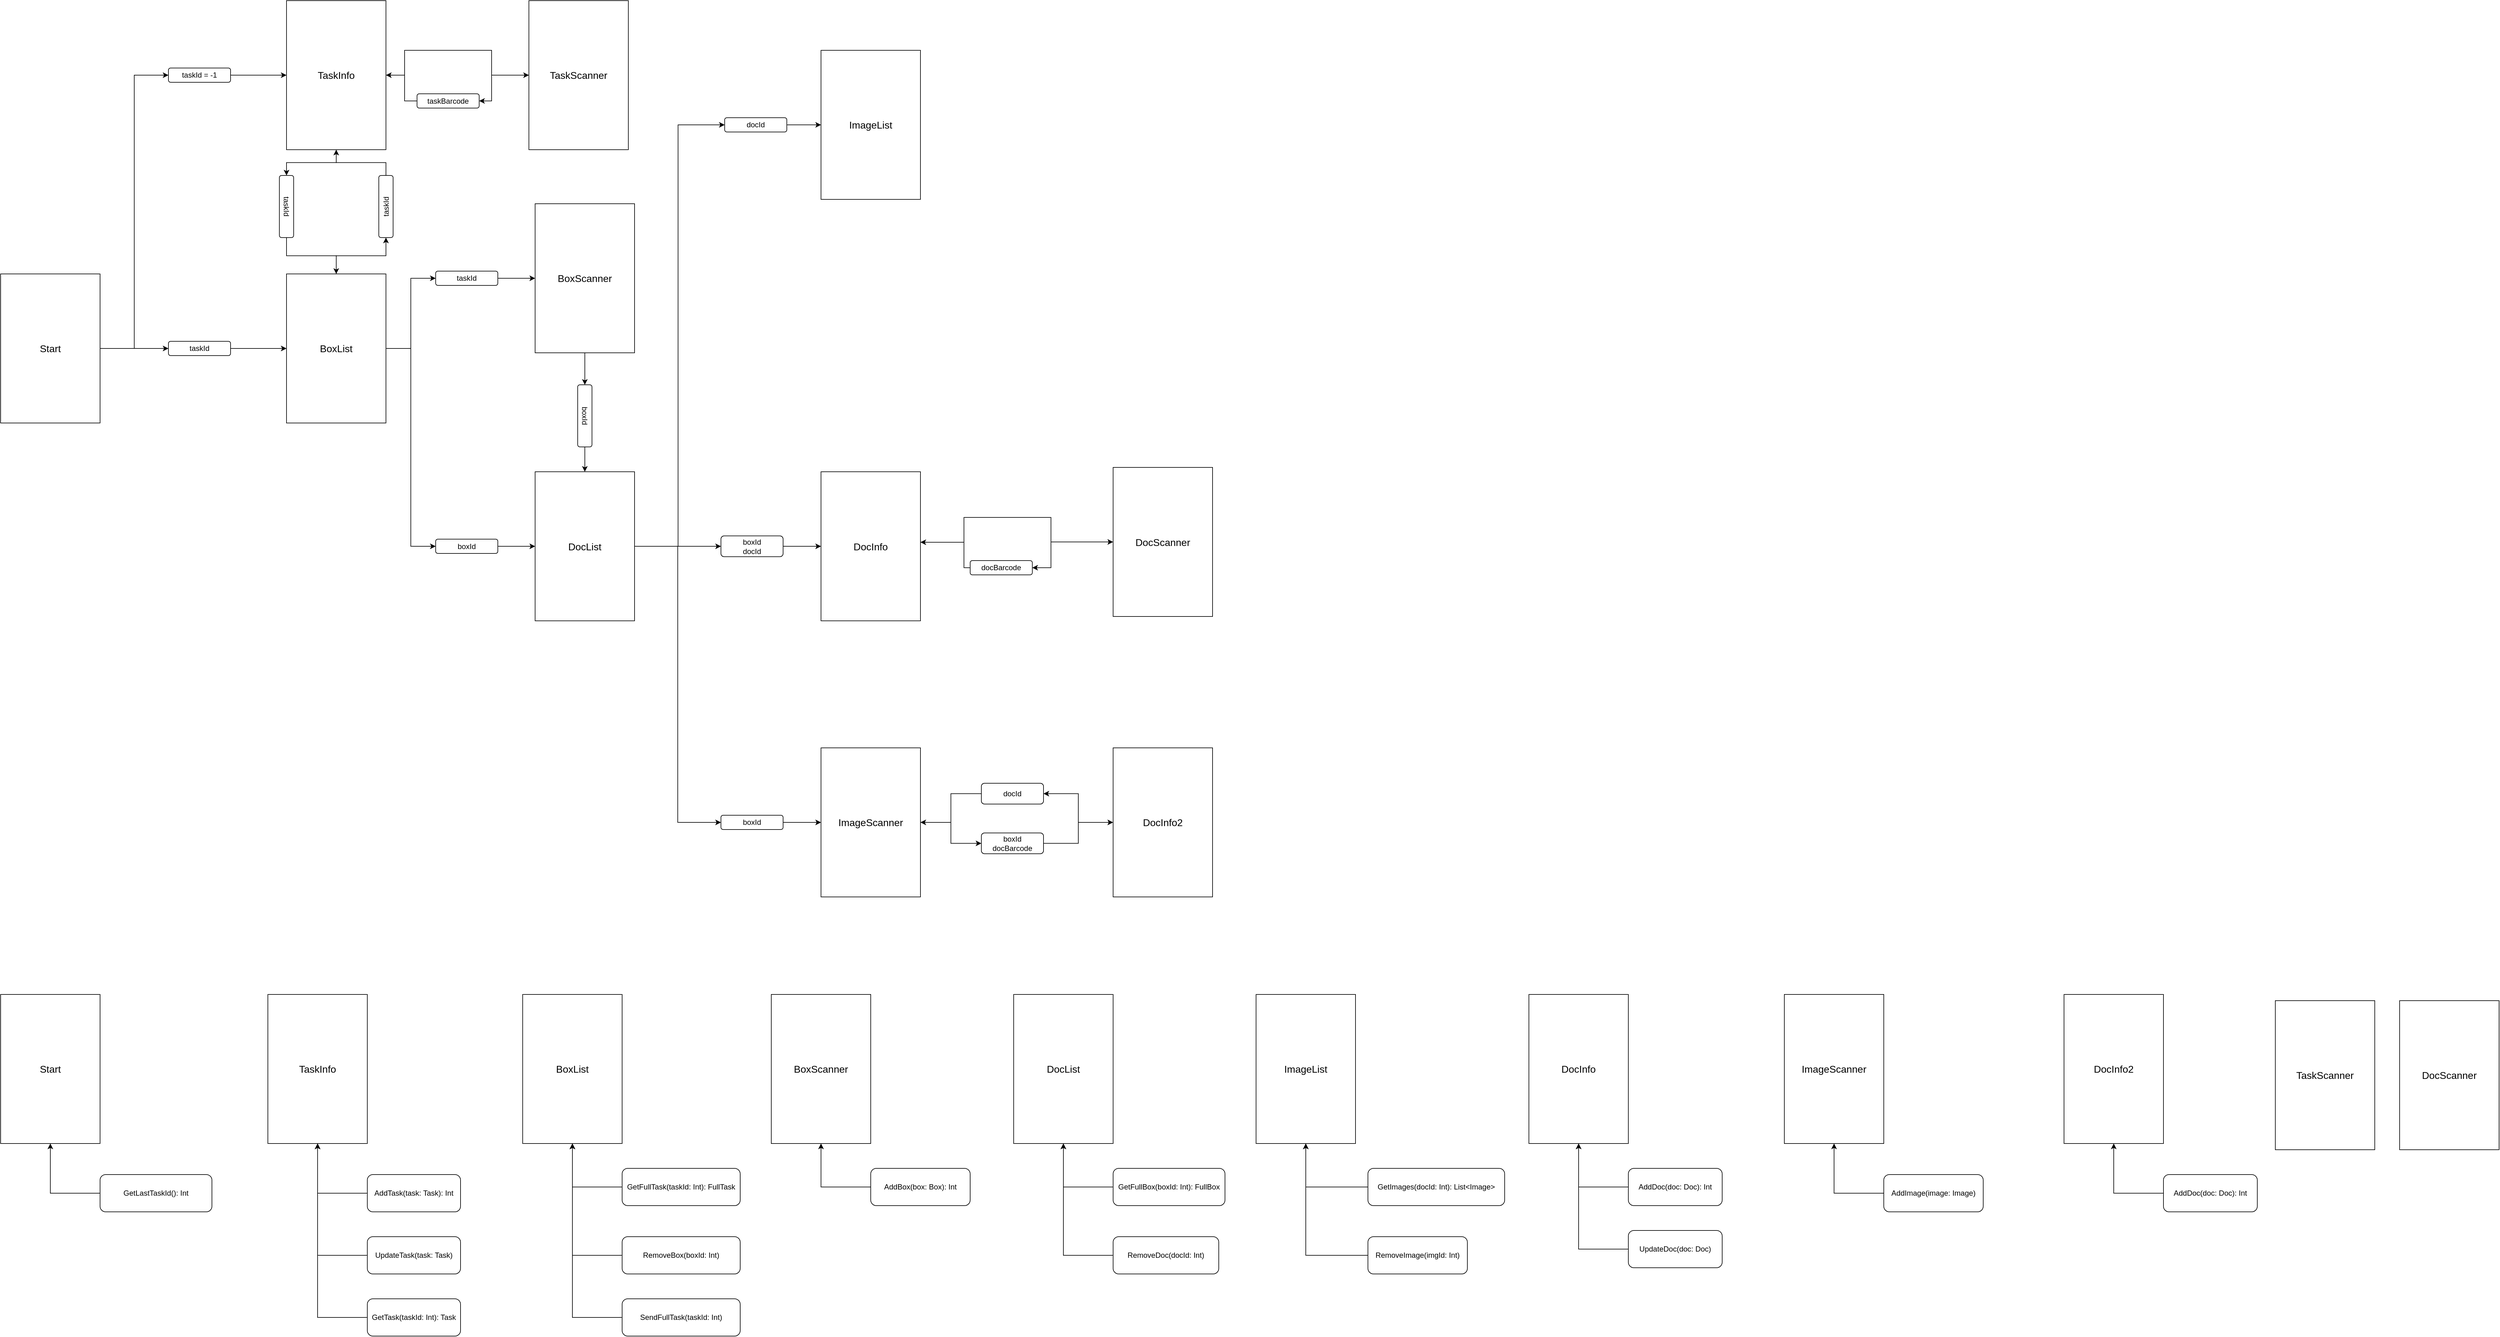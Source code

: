 <mxfile version="21.1.2" type="device">
  <diagram name="Страница 1" id="0vBkoj1Epnmy4fEPNpKV">
    <mxGraphModel dx="-39" dy="3306" grid="1" gridSize="10" guides="1" tooltips="1" connect="1" arrows="1" fold="1" page="1" pageScale="1" pageWidth="827" pageHeight="1169" math="0" shadow="0">
      <root>
        <mxCell id="0" />
        <mxCell id="1" parent="0" />
        <mxCell id="4vz5-FHRvkTcgbGAzWf1-104" style="edgeStyle=orthogonalEdgeStyle;rounded=0;orthogonalLoop=1;jettySize=auto;html=1;entryX=0;entryY=0.5;entryDx=0;entryDy=0;" parent="1" source="4vz5-FHRvkTcgbGAzWf1-1" target="4vz5-FHRvkTcgbGAzWf1-103" edge="1">
          <mxGeometry relative="1" as="geometry" />
        </mxCell>
        <mxCell id="4vz5-FHRvkTcgbGAzWf1-111" style="edgeStyle=orthogonalEdgeStyle;rounded=0;orthogonalLoop=1;jettySize=auto;html=1;" parent="1" source="4vz5-FHRvkTcgbGAzWf1-1" target="4vz5-FHRvkTcgbGAzWf1-28" edge="1">
          <mxGeometry relative="1" as="geometry" />
        </mxCell>
        <mxCell id="4vz5-FHRvkTcgbGAzWf1-1" value="&lt;font style=&quot;font-size: 16px;&quot;&gt;Start&lt;/font&gt;" style="rounded=0;whiteSpace=wrap;html=1;" parent="1" vertex="1">
          <mxGeometry x="1730" y="-1760" width="160" height="240" as="geometry" />
        </mxCell>
        <mxCell id="4vz5-FHRvkTcgbGAzWf1-143" style="edgeStyle=orthogonalEdgeStyle;rounded=0;orthogonalLoop=1;jettySize=auto;html=1;" parent="1" source="4vz5-FHRvkTcgbGAzWf1-3" target="4vz5-FHRvkTcgbGAzWf1-112" edge="1">
          <mxGeometry relative="1" as="geometry" />
        </mxCell>
        <mxCell id="4vz5-FHRvkTcgbGAzWf1-164" style="edgeStyle=orthogonalEdgeStyle;rounded=0;orthogonalLoop=1;jettySize=auto;html=1;entryX=0;entryY=0.5;entryDx=0;entryDy=0;" parent="1" source="4vz5-FHRvkTcgbGAzWf1-3" target="4vz5-FHRvkTcgbGAzWf1-163" edge="1">
          <mxGeometry relative="1" as="geometry">
            <Array as="points">
              <mxPoint x="2380" y="-2080" />
              <mxPoint x="2380" y="-2120" />
              <mxPoint x="2520" y="-2120" />
              <mxPoint x="2520" y="-2080" />
            </Array>
          </mxGeometry>
        </mxCell>
        <mxCell id="4vz5-FHRvkTcgbGAzWf1-3" value="&lt;font style=&quot;font-size: 16px;&quot;&gt;TaskInfo&lt;/font&gt;" style="rounded=0;whiteSpace=wrap;html=1;" parent="1" vertex="1">
          <mxGeometry x="2190" y="-2200" width="160" height="240" as="geometry" />
        </mxCell>
        <mxCell id="4vz5-FHRvkTcgbGAzWf1-173" style="edgeStyle=orthogonalEdgeStyle;rounded=0;orthogonalLoop=1;jettySize=auto;html=1;entryX=0;entryY=0.5;entryDx=0;entryDy=0;" parent="1" source="4vz5-FHRvkTcgbGAzWf1-4" target="4vz5-FHRvkTcgbGAzWf1-160" edge="1">
          <mxGeometry relative="1" as="geometry" />
        </mxCell>
        <mxCell id="4vz5-FHRvkTcgbGAzWf1-177" style="edgeStyle=orthogonalEdgeStyle;rounded=0;orthogonalLoop=1;jettySize=auto;html=1;" parent="1" source="4vz5-FHRvkTcgbGAzWf1-4" target="4vz5-FHRvkTcgbGAzWf1-176" edge="1">
          <mxGeometry relative="1" as="geometry" />
        </mxCell>
        <mxCell id="4vz5-FHRvkTcgbGAzWf1-181" style="edgeStyle=orthogonalEdgeStyle;rounded=0;orthogonalLoop=1;jettySize=auto;html=1;entryX=0;entryY=0.5;entryDx=0;entryDy=0;" parent="1" source="4vz5-FHRvkTcgbGAzWf1-4" target="4vz5-FHRvkTcgbGAzWf1-180" edge="1">
          <mxGeometry relative="1" as="geometry">
            <Array as="points">
              <mxPoint x="2390" y="-1640" />
              <mxPoint x="2390" y="-1321" />
            </Array>
          </mxGeometry>
        </mxCell>
        <mxCell id="4vz5-FHRvkTcgbGAzWf1-4" value="&lt;font style=&quot;font-size: 16px;&quot;&gt;BoxList&lt;/font&gt;" style="rounded=0;whiteSpace=wrap;html=1;" parent="1" vertex="1">
          <mxGeometry x="2190" y="-1760" width="160" height="240" as="geometry" />
        </mxCell>
        <mxCell id="4vz5-FHRvkTcgbGAzWf1-31" style="edgeStyle=orthogonalEdgeStyle;rounded=0;orthogonalLoop=1;jettySize=auto;html=1;" parent="1" source="4vz5-FHRvkTcgbGAzWf1-28" target="4vz5-FHRvkTcgbGAzWf1-4" edge="1">
          <mxGeometry relative="1" as="geometry" />
        </mxCell>
        <mxCell id="4vz5-FHRvkTcgbGAzWf1-28" value="taskId" style="rounded=1;whiteSpace=wrap;html=1;" parent="1" vertex="1">
          <mxGeometry x="2000" y="-1651.5" width="100" height="23" as="geometry" />
        </mxCell>
        <mxCell id="4vz5-FHRvkTcgbGAzWf1-109" style="edgeStyle=orthogonalEdgeStyle;rounded=0;orthogonalLoop=1;jettySize=auto;html=1;" parent="1" source="4vz5-FHRvkTcgbGAzWf1-103" target="4vz5-FHRvkTcgbGAzWf1-3" edge="1">
          <mxGeometry relative="1" as="geometry" />
        </mxCell>
        <mxCell id="4vz5-FHRvkTcgbGAzWf1-103" value="taskId = -1" style="rounded=1;whiteSpace=wrap;html=1;" parent="1" vertex="1">
          <mxGeometry x="2000" y="-2091.5" width="100" height="23" as="geometry" />
        </mxCell>
        <mxCell id="4vz5-FHRvkTcgbGAzWf1-144" style="edgeStyle=orthogonalEdgeStyle;rounded=0;orthogonalLoop=1;jettySize=auto;html=1;" parent="1" source="4vz5-FHRvkTcgbGAzWf1-112" target="4vz5-FHRvkTcgbGAzWf1-4" edge="1">
          <mxGeometry relative="1" as="geometry" />
        </mxCell>
        <mxCell id="4vz5-FHRvkTcgbGAzWf1-112" value="taskId" style="rounded=1;whiteSpace=wrap;html=1;rotation=90;" parent="1" vertex="1">
          <mxGeometry x="2140" y="-1880" width="100" height="23" as="geometry" />
        </mxCell>
        <mxCell id="4vz5-FHRvkTcgbGAzWf1-121" value="&lt;span style=&quot;font-size: 16px;&quot;&gt;ImageList&lt;/span&gt;" style="rounded=0;whiteSpace=wrap;html=1;" parent="1" vertex="1">
          <mxGeometry x="3050" y="-2120" width="160" height="240" as="geometry" />
        </mxCell>
        <mxCell id="4vz5-FHRvkTcgbGAzWf1-184" style="edgeStyle=orthogonalEdgeStyle;rounded=0;orthogonalLoop=1;jettySize=auto;html=1;" parent="1" source="4vz5-FHRvkTcgbGAzWf1-145" target="4vz5-FHRvkTcgbGAzWf1-183" edge="1">
          <mxGeometry relative="1" as="geometry" />
        </mxCell>
        <mxCell id="4vz5-FHRvkTcgbGAzWf1-145" value="&lt;font style=&quot;font-size: 16px;&quot;&gt;BoxScanner&lt;/font&gt;" style="rounded=0;whiteSpace=wrap;html=1;" parent="1" vertex="1">
          <mxGeometry x="2590" y="-1873" width="160" height="240" as="geometry" />
        </mxCell>
        <mxCell id="4vz5-FHRvkTcgbGAzWf1-174" style="edgeStyle=orthogonalEdgeStyle;rounded=0;orthogonalLoop=1;jettySize=auto;html=1;" parent="1" source="4vz5-FHRvkTcgbGAzWf1-160" target="4vz5-FHRvkTcgbGAzWf1-3" edge="1">
          <mxGeometry relative="1" as="geometry" />
        </mxCell>
        <mxCell id="4vz5-FHRvkTcgbGAzWf1-160" value="taskId" style="rounded=1;whiteSpace=wrap;html=1;rotation=-90;" parent="1" vertex="1">
          <mxGeometry x="2300" y="-1880" width="100" height="23" as="geometry" />
        </mxCell>
        <mxCell id="4vz5-FHRvkTcgbGAzWf1-171" style="edgeStyle=orthogonalEdgeStyle;rounded=0;orthogonalLoop=1;jettySize=auto;html=1;entryX=1;entryY=0.5;entryDx=0;entryDy=0;" parent="1" source="4vz5-FHRvkTcgbGAzWf1-163" target="4vz5-FHRvkTcgbGAzWf1-167" edge="1">
          <mxGeometry relative="1" as="geometry">
            <Array as="points">
              <mxPoint x="2520" y="-2080" />
              <mxPoint x="2520" y="-2039" />
            </Array>
          </mxGeometry>
        </mxCell>
        <mxCell id="4vz5-FHRvkTcgbGAzWf1-163" value="&lt;font style=&quot;font-size: 16px;&quot;&gt;TaskScanner&lt;/font&gt;" style="rounded=0;whiteSpace=wrap;html=1;" parent="1" vertex="1">
          <mxGeometry x="2580" y="-2200" width="160" height="240" as="geometry" />
        </mxCell>
        <mxCell id="4vz5-FHRvkTcgbGAzWf1-172" style="edgeStyle=orthogonalEdgeStyle;rounded=0;orthogonalLoop=1;jettySize=auto;html=1;entryX=1;entryY=0.5;entryDx=0;entryDy=0;" parent="1" source="4vz5-FHRvkTcgbGAzWf1-167" target="4vz5-FHRvkTcgbGAzWf1-3" edge="1">
          <mxGeometry relative="1" as="geometry">
            <Array as="points">
              <mxPoint x="2380" y="-2039" />
              <mxPoint x="2380" y="-2080" />
            </Array>
          </mxGeometry>
        </mxCell>
        <mxCell id="4vz5-FHRvkTcgbGAzWf1-167" value="taskBarcode" style="rounded=1;whiteSpace=wrap;html=1;" parent="1" vertex="1">
          <mxGeometry x="2400" y="-2050" width="100" height="23" as="geometry" />
        </mxCell>
        <mxCell id="4vz5-FHRvkTcgbGAzWf1-178" style="edgeStyle=orthogonalEdgeStyle;rounded=0;orthogonalLoop=1;jettySize=auto;html=1;" parent="1" source="4vz5-FHRvkTcgbGAzWf1-176" target="4vz5-FHRvkTcgbGAzWf1-145" edge="1">
          <mxGeometry relative="1" as="geometry" />
        </mxCell>
        <mxCell id="4vz5-FHRvkTcgbGAzWf1-176" value="taskId" style="rounded=1;whiteSpace=wrap;html=1;" parent="1" vertex="1">
          <mxGeometry x="2430" y="-1764.5" width="100" height="23" as="geometry" />
        </mxCell>
        <mxCell id="4vz5-FHRvkTcgbGAzWf1-199" style="edgeStyle=orthogonalEdgeStyle;rounded=0;orthogonalLoop=1;jettySize=auto;html=1;entryX=0;entryY=0.5;entryDx=0;entryDy=0;" parent="1" source="4vz5-FHRvkTcgbGAzWf1-179" target="4vz5-FHRvkTcgbGAzWf1-198" edge="1">
          <mxGeometry relative="1" as="geometry">
            <mxPoint x="2820" y="-1328.333" as="sourcePoint" />
          </mxGeometry>
        </mxCell>
        <mxCell id="4vz5-FHRvkTcgbGAzWf1-211" style="edgeStyle=orthogonalEdgeStyle;rounded=0;orthogonalLoop=1;jettySize=auto;html=1;" parent="1" source="4vz5-FHRvkTcgbGAzWf1-179" target="4vz5-FHRvkTcgbGAzWf1-188" edge="1">
          <mxGeometry relative="1" as="geometry" />
        </mxCell>
        <mxCell id="4vz5-FHRvkTcgbGAzWf1-218" style="edgeStyle=orthogonalEdgeStyle;rounded=0;orthogonalLoop=1;jettySize=auto;html=1;entryX=0;entryY=0.5;entryDx=0;entryDy=0;" parent="1" source="4vz5-FHRvkTcgbGAzWf1-179" target="4vz5-FHRvkTcgbGAzWf1-217" edge="1">
          <mxGeometry relative="1" as="geometry">
            <Array as="points">
              <mxPoint x="2820" y="-1322" />
              <mxPoint x="2820" y="-2000" />
            </Array>
          </mxGeometry>
        </mxCell>
        <mxCell id="4vz5-FHRvkTcgbGAzWf1-179" value="&lt;span style=&quot;font-size: 16px;&quot;&gt;DocList&lt;/span&gt;" style="rounded=0;whiteSpace=wrap;html=1;" parent="1" vertex="1">
          <mxGeometry x="2590" y="-1441.5" width="160" height="240" as="geometry" />
        </mxCell>
        <mxCell id="4vz5-FHRvkTcgbGAzWf1-182" style="edgeStyle=orthogonalEdgeStyle;rounded=0;orthogonalLoop=1;jettySize=auto;html=1;" parent="1" source="4vz5-FHRvkTcgbGAzWf1-180" target="4vz5-FHRvkTcgbGAzWf1-179" edge="1">
          <mxGeometry relative="1" as="geometry" />
        </mxCell>
        <mxCell id="4vz5-FHRvkTcgbGAzWf1-180" value="boxId" style="rounded=1;whiteSpace=wrap;html=1;" parent="1" vertex="1">
          <mxGeometry x="2430" y="-1333" width="100" height="23" as="geometry" />
        </mxCell>
        <mxCell id="4vz5-FHRvkTcgbGAzWf1-185" style="edgeStyle=orthogonalEdgeStyle;rounded=0;orthogonalLoop=1;jettySize=auto;html=1;" parent="1" source="4vz5-FHRvkTcgbGAzWf1-183" target="4vz5-FHRvkTcgbGAzWf1-179" edge="1">
          <mxGeometry relative="1" as="geometry" />
        </mxCell>
        <mxCell id="4vz5-FHRvkTcgbGAzWf1-183" value="boxId" style="rounded=1;whiteSpace=wrap;html=1;rotation=90;" parent="1" vertex="1">
          <mxGeometry x="2620" y="-1543" width="100" height="23" as="geometry" />
        </mxCell>
        <mxCell id="4vz5-FHRvkTcgbGAzWf1-186" value="&lt;span style=&quot;font-size: 16px;&quot;&gt;DocInfo&lt;/span&gt;" style="rounded=0;whiteSpace=wrap;html=1;" parent="1" vertex="1">
          <mxGeometry x="3050" y="-1441.5" width="160" height="240" as="geometry" />
        </mxCell>
        <mxCell id="4vz5-FHRvkTcgbGAzWf1-190" style="edgeStyle=orthogonalEdgeStyle;rounded=0;orthogonalLoop=1;jettySize=auto;html=1;" parent="1" source="4vz5-FHRvkTcgbGAzWf1-188" target="4vz5-FHRvkTcgbGAzWf1-186" edge="1">
          <mxGeometry relative="1" as="geometry" />
        </mxCell>
        <mxCell id="4vz5-FHRvkTcgbGAzWf1-188" value="boxId&lt;br&gt;docId" style="rounded=1;whiteSpace=wrap;html=1;" parent="1" vertex="1">
          <mxGeometry x="2889" y="-1338.25" width="100" height="33.5" as="geometry" />
        </mxCell>
        <mxCell id="4vz5-FHRvkTcgbGAzWf1-192" style="edgeStyle=orthogonalEdgeStyle;rounded=0;orthogonalLoop=1;jettySize=auto;html=1;entryX=0;entryY=0.5;entryDx=0;entryDy=0;exitX=1;exitY=0.5;exitDx=0;exitDy=0;" parent="1" source="4vz5-FHRvkTcgbGAzWf1-186" target="4vz5-FHRvkTcgbGAzWf1-194" edge="1">
          <mxGeometry relative="1" as="geometry">
            <mxPoint x="3250" y="-1328.5" as="sourcePoint" />
            <Array as="points">
              <mxPoint x="3280" y="-1328" />
              <mxPoint x="3280" y="-1368" />
              <mxPoint x="3420" y="-1368" />
              <mxPoint x="3420" y="-1328" />
            </Array>
          </mxGeometry>
        </mxCell>
        <mxCell id="4vz5-FHRvkTcgbGAzWf1-193" style="edgeStyle=orthogonalEdgeStyle;rounded=0;orthogonalLoop=1;jettySize=auto;html=1;entryX=1;entryY=0.5;entryDx=0;entryDy=0;" parent="1" source="4vz5-FHRvkTcgbGAzWf1-194" target="4vz5-FHRvkTcgbGAzWf1-196" edge="1">
          <mxGeometry relative="1" as="geometry">
            <Array as="points">
              <mxPoint x="3420" y="-1328.5" />
              <mxPoint x="3420" y="-1287.5" />
            </Array>
          </mxGeometry>
        </mxCell>
        <mxCell id="4vz5-FHRvkTcgbGAzWf1-194" value="&lt;font style=&quot;font-size: 16px;&quot;&gt;DocScanner&lt;/font&gt;" style="rounded=0;whiteSpace=wrap;html=1;" parent="1" vertex="1">
          <mxGeometry x="3520" y="-1448.5" width="160" height="240" as="geometry" />
        </mxCell>
        <mxCell id="4vz5-FHRvkTcgbGAzWf1-195" style="edgeStyle=orthogonalEdgeStyle;rounded=0;orthogonalLoop=1;jettySize=auto;html=1;" parent="1" source="4vz5-FHRvkTcgbGAzWf1-196" target="4vz5-FHRvkTcgbGAzWf1-186" edge="1">
          <mxGeometry relative="1" as="geometry">
            <mxPoint x="3250" y="-1328.5" as="targetPoint" />
            <Array as="points">
              <mxPoint x="3280" y="-1287" />
              <mxPoint x="3280" y="-1328" />
            </Array>
          </mxGeometry>
        </mxCell>
        <mxCell id="4vz5-FHRvkTcgbGAzWf1-196" value="docBarcode" style="rounded=1;whiteSpace=wrap;html=1;" parent="1" vertex="1">
          <mxGeometry x="3290" y="-1298.5" width="100" height="23" as="geometry" />
        </mxCell>
        <mxCell id="4vz5-FHRvkTcgbGAzWf1-212" style="edgeStyle=orthogonalEdgeStyle;rounded=0;orthogonalLoop=1;jettySize=auto;html=1;" parent="1" source="4vz5-FHRvkTcgbGAzWf1-197" target="4vz5-FHRvkTcgbGAzWf1-204" edge="1">
          <mxGeometry relative="1" as="geometry" />
        </mxCell>
        <mxCell id="4vz5-FHRvkTcgbGAzWf1-197" value="&lt;font style=&quot;font-size: 16px;&quot;&gt;ImageScanner&lt;/font&gt;" style="rounded=0;whiteSpace=wrap;html=1;" parent="1" vertex="1">
          <mxGeometry x="3050" y="-997" width="160" height="240" as="geometry" />
        </mxCell>
        <mxCell id="4vz5-FHRvkTcgbGAzWf1-200" style="edgeStyle=orthogonalEdgeStyle;rounded=0;orthogonalLoop=1;jettySize=auto;html=1;" parent="1" source="4vz5-FHRvkTcgbGAzWf1-198" target="4vz5-FHRvkTcgbGAzWf1-197" edge="1">
          <mxGeometry relative="1" as="geometry" />
        </mxCell>
        <mxCell id="4vz5-FHRvkTcgbGAzWf1-198" value="boxId" style="rounded=1;whiteSpace=wrap;html=1;" parent="1" vertex="1">
          <mxGeometry x="2889" y="-888.5" width="100" height="23" as="geometry" />
        </mxCell>
        <mxCell id="4vz5-FHRvkTcgbGAzWf1-214" style="edgeStyle=orthogonalEdgeStyle;rounded=0;orthogonalLoop=1;jettySize=auto;html=1;" parent="1" source="4vz5-FHRvkTcgbGAzWf1-202" target="4vz5-FHRvkTcgbGAzWf1-205" edge="1">
          <mxGeometry relative="1" as="geometry" />
        </mxCell>
        <mxCell id="4vz5-FHRvkTcgbGAzWf1-202" value="&lt;span style=&quot;font-size: 16px;&quot;&gt;DocInfo2&lt;/span&gt;" style="rounded=0;whiteSpace=wrap;html=1;" parent="1" vertex="1">
          <mxGeometry x="3520" y="-997" width="160" height="240" as="geometry" />
        </mxCell>
        <mxCell id="4vz5-FHRvkTcgbGAzWf1-213" style="edgeStyle=orthogonalEdgeStyle;rounded=0;orthogonalLoop=1;jettySize=auto;html=1;entryX=0;entryY=0.5;entryDx=0;entryDy=0;" parent="1" source="4vz5-FHRvkTcgbGAzWf1-204" target="4vz5-FHRvkTcgbGAzWf1-202" edge="1">
          <mxGeometry relative="1" as="geometry" />
        </mxCell>
        <mxCell id="4vz5-FHRvkTcgbGAzWf1-204" value="boxId&lt;br&gt;docBarcode" style="rounded=1;whiteSpace=wrap;html=1;rotation=0;" parent="1" vertex="1">
          <mxGeometry x="3308" y="-860" width="100" height="33.5" as="geometry" />
        </mxCell>
        <mxCell id="4vz5-FHRvkTcgbGAzWf1-215" style="edgeStyle=orthogonalEdgeStyle;rounded=0;orthogonalLoop=1;jettySize=auto;html=1;" parent="1" source="4vz5-FHRvkTcgbGAzWf1-205" target="4vz5-FHRvkTcgbGAzWf1-197" edge="1">
          <mxGeometry relative="1" as="geometry" />
        </mxCell>
        <mxCell id="4vz5-FHRvkTcgbGAzWf1-205" value="docId" style="rounded=1;whiteSpace=wrap;html=1;rotation=0;" parent="1" vertex="1">
          <mxGeometry x="3308" y="-940" width="100" height="33.5" as="geometry" />
        </mxCell>
        <mxCell id="4vz5-FHRvkTcgbGAzWf1-219" style="edgeStyle=orthogonalEdgeStyle;rounded=0;orthogonalLoop=1;jettySize=auto;html=1;" parent="1" source="4vz5-FHRvkTcgbGAzWf1-217" target="4vz5-FHRvkTcgbGAzWf1-121" edge="1">
          <mxGeometry relative="1" as="geometry" />
        </mxCell>
        <mxCell id="4vz5-FHRvkTcgbGAzWf1-217" value="docId" style="rounded=1;whiteSpace=wrap;html=1;" parent="1" vertex="1">
          <mxGeometry x="2895" y="-2011.5" width="100" height="23" as="geometry" />
        </mxCell>
        <mxCell id="4vz5-FHRvkTcgbGAzWf1-220" value="&lt;font style=&quot;font-size: 16px;&quot;&gt;Start&lt;/font&gt;" style="rounded=0;whiteSpace=wrap;html=1;" parent="1" vertex="1">
          <mxGeometry x="1730" y="-600" width="160" height="240" as="geometry" />
        </mxCell>
        <mxCell id="4vz5-FHRvkTcgbGAzWf1-223" style="edgeStyle=orthogonalEdgeStyle;rounded=0;orthogonalLoop=1;jettySize=auto;html=1;" parent="1" source="4vz5-FHRvkTcgbGAzWf1-221" target="4vz5-FHRvkTcgbGAzWf1-220" edge="1">
          <mxGeometry relative="1" as="geometry">
            <Array as="points">
              <mxPoint x="1810" y="-280" />
            </Array>
          </mxGeometry>
        </mxCell>
        <mxCell id="4vz5-FHRvkTcgbGAzWf1-221" value="GetLastTaskId(): Int" style="rounded=1;whiteSpace=wrap;html=1;" parent="1" vertex="1">
          <mxGeometry x="1890" y="-310" width="180" height="60" as="geometry" />
        </mxCell>
        <mxCell id="4vz5-FHRvkTcgbGAzWf1-224" value="&lt;font style=&quot;font-size: 16px;&quot;&gt;TaskInfo&lt;/font&gt;" style="rounded=0;whiteSpace=wrap;html=1;" parent="1" vertex="1">
          <mxGeometry x="2160" y="-600" width="160" height="240" as="geometry" />
        </mxCell>
        <mxCell id="4vz5-FHRvkTcgbGAzWf1-228" style="edgeStyle=orthogonalEdgeStyle;rounded=0;orthogonalLoop=1;jettySize=auto;html=1;entryX=0.5;entryY=1;entryDx=0;entryDy=0;" parent="1" source="4vz5-FHRvkTcgbGAzWf1-225" target="4vz5-FHRvkTcgbGAzWf1-224" edge="1">
          <mxGeometry relative="1" as="geometry">
            <Array as="points">
              <mxPoint x="2240" y="-280" />
            </Array>
          </mxGeometry>
        </mxCell>
        <mxCell id="4vz5-FHRvkTcgbGAzWf1-225" value="AddTask(task: Task): Int" style="rounded=1;whiteSpace=wrap;html=1;" parent="1" vertex="1">
          <mxGeometry x="2320" y="-310" width="150" height="60" as="geometry" />
        </mxCell>
        <mxCell id="4vz5-FHRvkTcgbGAzWf1-229" style="edgeStyle=orthogonalEdgeStyle;rounded=0;orthogonalLoop=1;jettySize=auto;html=1;" parent="1" source="4vz5-FHRvkTcgbGAzWf1-226" target="4vz5-FHRvkTcgbGAzWf1-224" edge="1">
          <mxGeometry relative="1" as="geometry">
            <Array as="points">
              <mxPoint x="2240" y="-180" />
            </Array>
          </mxGeometry>
        </mxCell>
        <mxCell id="4vz5-FHRvkTcgbGAzWf1-226" value="UpdateTask(task: Task)" style="rounded=1;whiteSpace=wrap;html=1;" parent="1" vertex="1">
          <mxGeometry x="2320" y="-210" width="150" height="60" as="geometry" />
        </mxCell>
        <mxCell id="4vz5-FHRvkTcgbGAzWf1-230" value="&lt;font style=&quot;font-size: 16px;&quot;&gt;TaskScanner&lt;/font&gt;" style="rounded=0;whiteSpace=wrap;html=1;" parent="1" vertex="1">
          <mxGeometry x="5390" y="-590" width="160" height="240" as="geometry" />
        </mxCell>
        <mxCell id="4vz5-FHRvkTcgbGAzWf1-231" value="&lt;font style=&quot;font-size: 16px;&quot;&gt;BoxList&lt;/font&gt;" style="rounded=0;whiteSpace=wrap;html=1;" parent="1" vertex="1">
          <mxGeometry x="2570" y="-600" width="160" height="240" as="geometry" />
        </mxCell>
        <mxCell id="4vz5-FHRvkTcgbGAzWf1-233" style="edgeStyle=orthogonalEdgeStyle;rounded=0;orthogonalLoop=1;jettySize=auto;html=1;" parent="1" source="4vz5-FHRvkTcgbGAzWf1-232" target="4vz5-FHRvkTcgbGAzWf1-231" edge="1">
          <mxGeometry relative="1" as="geometry">
            <Array as="points">
              <mxPoint x="2650" y="-290" />
            </Array>
          </mxGeometry>
        </mxCell>
        <mxCell id="4vz5-FHRvkTcgbGAzWf1-232" value="GetFullTask(taskId: Int): FullTask" style="rounded=1;whiteSpace=wrap;html=1;" parent="1" vertex="1">
          <mxGeometry x="2730" y="-320" width="190" height="60" as="geometry" />
        </mxCell>
        <mxCell id="4vz5-FHRvkTcgbGAzWf1-236" style="edgeStyle=orthogonalEdgeStyle;rounded=0;orthogonalLoop=1;jettySize=auto;html=1;entryX=0.5;entryY=1;entryDx=0;entryDy=0;" parent="1" source="4vz5-FHRvkTcgbGAzWf1-235" target="4vz5-FHRvkTcgbGAzWf1-224" edge="1">
          <mxGeometry relative="1" as="geometry">
            <Array as="points">
              <mxPoint x="2240" y="-80" />
            </Array>
          </mxGeometry>
        </mxCell>
        <mxCell id="4vz5-FHRvkTcgbGAzWf1-235" value="GetTask(taskId: Int): Task" style="rounded=1;whiteSpace=wrap;html=1;" parent="1" vertex="1">
          <mxGeometry x="2320" y="-110" width="150" height="60" as="geometry" />
        </mxCell>
        <mxCell id="4vz5-FHRvkTcgbGAzWf1-238" style="edgeStyle=orthogonalEdgeStyle;rounded=0;orthogonalLoop=1;jettySize=auto;html=1;" parent="1" source="4vz5-FHRvkTcgbGAzWf1-237" target="4vz5-FHRvkTcgbGAzWf1-231" edge="1">
          <mxGeometry relative="1" as="geometry">
            <Array as="points">
              <mxPoint x="2650" y="-180" />
            </Array>
          </mxGeometry>
        </mxCell>
        <mxCell id="4vz5-FHRvkTcgbGAzWf1-237" value="RemoveBox(boxId: Int)" style="rounded=1;whiteSpace=wrap;html=1;" parent="1" vertex="1">
          <mxGeometry x="2730" y="-210" width="190" height="60" as="geometry" />
        </mxCell>
        <mxCell id="4vz5-FHRvkTcgbGAzWf1-240" style="edgeStyle=orthogonalEdgeStyle;rounded=0;orthogonalLoop=1;jettySize=auto;html=1;" parent="1" source="4vz5-FHRvkTcgbGAzWf1-239" target="4vz5-FHRvkTcgbGAzWf1-231" edge="1">
          <mxGeometry relative="1" as="geometry">
            <Array as="points">
              <mxPoint x="2650" y="-80" />
            </Array>
          </mxGeometry>
        </mxCell>
        <mxCell id="4vz5-FHRvkTcgbGAzWf1-239" value="SendFullTask(taskId: Int)" style="rounded=1;whiteSpace=wrap;html=1;" parent="1" vertex="1">
          <mxGeometry x="2730" y="-110" width="190" height="60" as="geometry" />
        </mxCell>
        <mxCell id="4vz5-FHRvkTcgbGAzWf1-241" value="&lt;font style=&quot;font-size: 16px;&quot;&gt;BoxScanner&lt;/font&gt;" style="rounded=0;whiteSpace=wrap;html=1;" parent="1" vertex="1">
          <mxGeometry x="2970" y="-600" width="160" height="240" as="geometry" />
        </mxCell>
        <mxCell id="4vz5-FHRvkTcgbGAzWf1-243" style="edgeStyle=orthogonalEdgeStyle;rounded=0;orthogonalLoop=1;jettySize=auto;html=1;" parent="1" source="4vz5-FHRvkTcgbGAzWf1-242" target="4vz5-FHRvkTcgbGAzWf1-241" edge="1">
          <mxGeometry relative="1" as="geometry">
            <Array as="points">
              <mxPoint x="3050" y="-290" />
            </Array>
          </mxGeometry>
        </mxCell>
        <mxCell id="4vz5-FHRvkTcgbGAzWf1-242" value="AddBox(box: Box): Int" style="rounded=1;whiteSpace=wrap;html=1;" parent="1" vertex="1">
          <mxGeometry x="3130" y="-320" width="160" height="60" as="geometry" />
        </mxCell>
        <mxCell id="4vz5-FHRvkTcgbGAzWf1-244" value="&lt;span style=&quot;font-size: 16px;&quot;&gt;DocList&lt;/span&gt;" style="rounded=0;whiteSpace=wrap;html=1;" parent="1" vertex="1">
          <mxGeometry x="3360" y="-600" width="160" height="240" as="geometry" />
        </mxCell>
        <mxCell id="4vz5-FHRvkTcgbGAzWf1-248" style="edgeStyle=orthogonalEdgeStyle;rounded=0;orthogonalLoop=1;jettySize=auto;html=1;" parent="1" source="4vz5-FHRvkTcgbGAzWf1-246" target="4vz5-FHRvkTcgbGAzWf1-244" edge="1">
          <mxGeometry relative="1" as="geometry">
            <Array as="points">
              <mxPoint x="3440" y="-290" />
            </Array>
          </mxGeometry>
        </mxCell>
        <mxCell id="4vz5-FHRvkTcgbGAzWf1-246" value="GetFullBox(boxId: Int): FullBox" style="rounded=1;whiteSpace=wrap;html=1;" parent="1" vertex="1">
          <mxGeometry x="3520" y="-320" width="180" height="60" as="geometry" />
        </mxCell>
        <mxCell id="4vz5-FHRvkTcgbGAzWf1-249" style="edgeStyle=orthogonalEdgeStyle;rounded=0;orthogonalLoop=1;jettySize=auto;html=1;entryX=0.5;entryY=1;entryDx=0;entryDy=0;" parent="1" source="4vz5-FHRvkTcgbGAzWf1-247" target="4vz5-FHRvkTcgbGAzWf1-244" edge="1">
          <mxGeometry relative="1" as="geometry">
            <Array as="points">
              <mxPoint x="3440" y="-180" />
            </Array>
          </mxGeometry>
        </mxCell>
        <mxCell id="4vz5-FHRvkTcgbGAzWf1-247" value="RemoveDoc(docId: Int)" style="rounded=1;whiteSpace=wrap;html=1;" parent="1" vertex="1">
          <mxGeometry x="3520" y="-210" width="170" height="60" as="geometry" />
        </mxCell>
        <mxCell id="4vz5-FHRvkTcgbGAzWf1-250" value="&lt;span style=&quot;font-size: 16px;&quot;&gt;ImageList&lt;/span&gt;" style="rounded=0;whiteSpace=wrap;html=1;" parent="1" vertex="1">
          <mxGeometry x="3750" y="-600" width="160" height="240" as="geometry" />
        </mxCell>
        <mxCell id="4vz5-FHRvkTcgbGAzWf1-253" style="edgeStyle=orthogonalEdgeStyle;rounded=0;orthogonalLoop=1;jettySize=auto;html=1;" parent="1" source="4vz5-FHRvkTcgbGAzWf1-251" target="4vz5-FHRvkTcgbGAzWf1-250" edge="1">
          <mxGeometry relative="1" as="geometry" />
        </mxCell>
        <mxCell id="4vz5-FHRvkTcgbGAzWf1-251" value="GetImages(docId: Int): List&amp;lt;Image&amp;gt;" style="rounded=1;whiteSpace=wrap;html=1;" parent="1" vertex="1">
          <mxGeometry x="3930" y="-320" width="220" height="60" as="geometry" />
        </mxCell>
        <mxCell id="4vz5-FHRvkTcgbGAzWf1-254" style="edgeStyle=orthogonalEdgeStyle;rounded=0;orthogonalLoop=1;jettySize=auto;html=1;" parent="1" source="4vz5-FHRvkTcgbGAzWf1-252" target="4vz5-FHRvkTcgbGAzWf1-250" edge="1">
          <mxGeometry relative="1" as="geometry" />
        </mxCell>
        <mxCell id="4vz5-FHRvkTcgbGAzWf1-252" value="RemoveImage(imgId: Int)" style="rounded=1;whiteSpace=wrap;html=1;" parent="1" vertex="1">
          <mxGeometry x="3930" y="-210" width="160" height="60" as="geometry" />
        </mxCell>
        <mxCell id="4vz5-FHRvkTcgbGAzWf1-255" value="&lt;span style=&quot;font-size: 16px;&quot;&gt;DocInfo&lt;/span&gt;" style="rounded=0;whiteSpace=wrap;html=1;" parent="1" vertex="1">
          <mxGeometry x="4189" y="-600" width="160" height="240" as="geometry" />
        </mxCell>
        <mxCell id="4vz5-FHRvkTcgbGAzWf1-257" value="&lt;font style=&quot;font-size: 16px;&quot;&gt;DocScanner&lt;/font&gt;" style="rounded=0;whiteSpace=wrap;html=1;" parent="1" vertex="1">
          <mxGeometry x="5590" y="-590" width="160" height="240" as="geometry" />
        </mxCell>
        <mxCell id="4vz5-FHRvkTcgbGAzWf1-260" style="edgeStyle=orthogonalEdgeStyle;rounded=0;orthogonalLoop=1;jettySize=auto;html=1;" parent="1" source="4vz5-FHRvkTcgbGAzWf1-258" target="4vz5-FHRvkTcgbGAzWf1-255" edge="1">
          <mxGeometry relative="1" as="geometry">
            <Array as="points">
              <mxPoint x="4269" y="-290" />
            </Array>
          </mxGeometry>
        </mxCell>
        <mxCell id="4vz5-FHRvkTcgbGAzWf1-258" value="AddDoc(doc: Doc): Int" style="rounded=1;whiteSpace=wrap;html=1;" parent="1" vertex="1">
          <mxGeometry x="4349" y="-320" width="151" height="60" as="geometry" />
        </mxCell>
        <mxCell id="4vz5-FHRvkTcgbGAzWf1-261" style="edgeStyle=orthogonalEdgeStyle;rounded=0;orthogonalLoop=1;jettySize=auto;html=1;" parent="1" source="4vz5-FHRvkTcgbGAzWf1-259" target="4vz5-FHRvkTcgbGAzWf1-255" edge="1">
          <mxGeometry relative="1" as="geometry">
            <Array as="points">
              <mxPoint x="4269" y="-190" />
            </Array>
          </mxGeometry>
        </mxCell>
        <mxCell id="4vz5-FHRvkTcgbGAzWf1-259" value="UpdateDoc(doc: Doc)" style="rounded=1;whiteSpace=wrap;html=1;" parent="1" vertex="1">
          <mxGeometry x="4349" y="-220" width="151" height="60" as="geometry" />
        </mxCell>
        <mxCell id="4vz5-FHRvkTcgbGAzWf1-262" value="&lt;font style=&quot;font-size: 16px;&quot;&gt;ImageScanner&lt;/font&gt;" style="rounded=0;whiteSpace=wrap;html=1;" parent="1" vertex="1">
          <mxGeometry x="4600" y="-600" width="160" height="240" as="geometry" />
        </mxCell>
        <mxCell id="4vz5-FHRvkTcgbGAzWf1-263" value="&lt;span style=&quot;font-size: 16px;&quot;&gt;DocInfo2&lt;/span&gt;" style="rounded=0;whiteSpace=wrap;html=1;" parent="1" vertex="1">
          <mxGeometry x="5050" y="-600" width="160" height="240" as="geometry" />
        </mxCell>
        <mxCell id="4vz5-FHRvkTcgbGAzWf1-265" style="edgeStyle=orthogonalEdgeStyle;rounded=0;orthogonalLoop=1;jettySize=auto;html=1;" parent="1" source="4vz5-FHRvkTcgbGAzWf1-264" target="4vz5-FHRvkTcgbGAzWf1-262" edge="1">
          <mxGeometry relative="1" as="geometry">
            <Array as="points">
              <mxPoint x="4680" y="-280" />
            </Array>
          </mxGeometry>
        </mxCell>
        <mxCell id="4vz5-FHRvkTcgbGAzWf1-264" value="AddImage(image: Image)" style="rounded=1;whiteSpace=wrap;html=1;" parent="1" vertex="1">
          <mxGeometry x="4760" y="-310" width="160" height="60" as="geometry" />
        </mxCell>
        <mxCell id="4vz5-FHRvkTcgbGAzWf1-268" style="edgeStyle=orthogonalEdgeStyle;rounded=0;orthogonalLoop=1;jettySize=auto;html=1;" parent="1" source="4vz5-FHRvkTcgbGAzWf1-267" target="4vz5-FHRvkTcgbGAzWf1-263" edge="1">
          <mxGeometry relative="1" as="geometry">
            <Array as="points">
              <mxPoint x="5130" y="-280" />
            </Array>
          </mxGeometry>
        </mxCell>
        <mxCell id="4vz5-FHRvkTcgbGAzWf1-267" value="AddDoc(doc: Doc): Int" style="rounded=1;whiteSpace=wrap;html=1;" parent="1" vertex="1">
          <mxGeometry x="5210" y="-310" width="151" height="60" as="geometry" />
        </mxCell>
      </root>
    </mxGraphModel>
  </diagram>
</mxfile>
